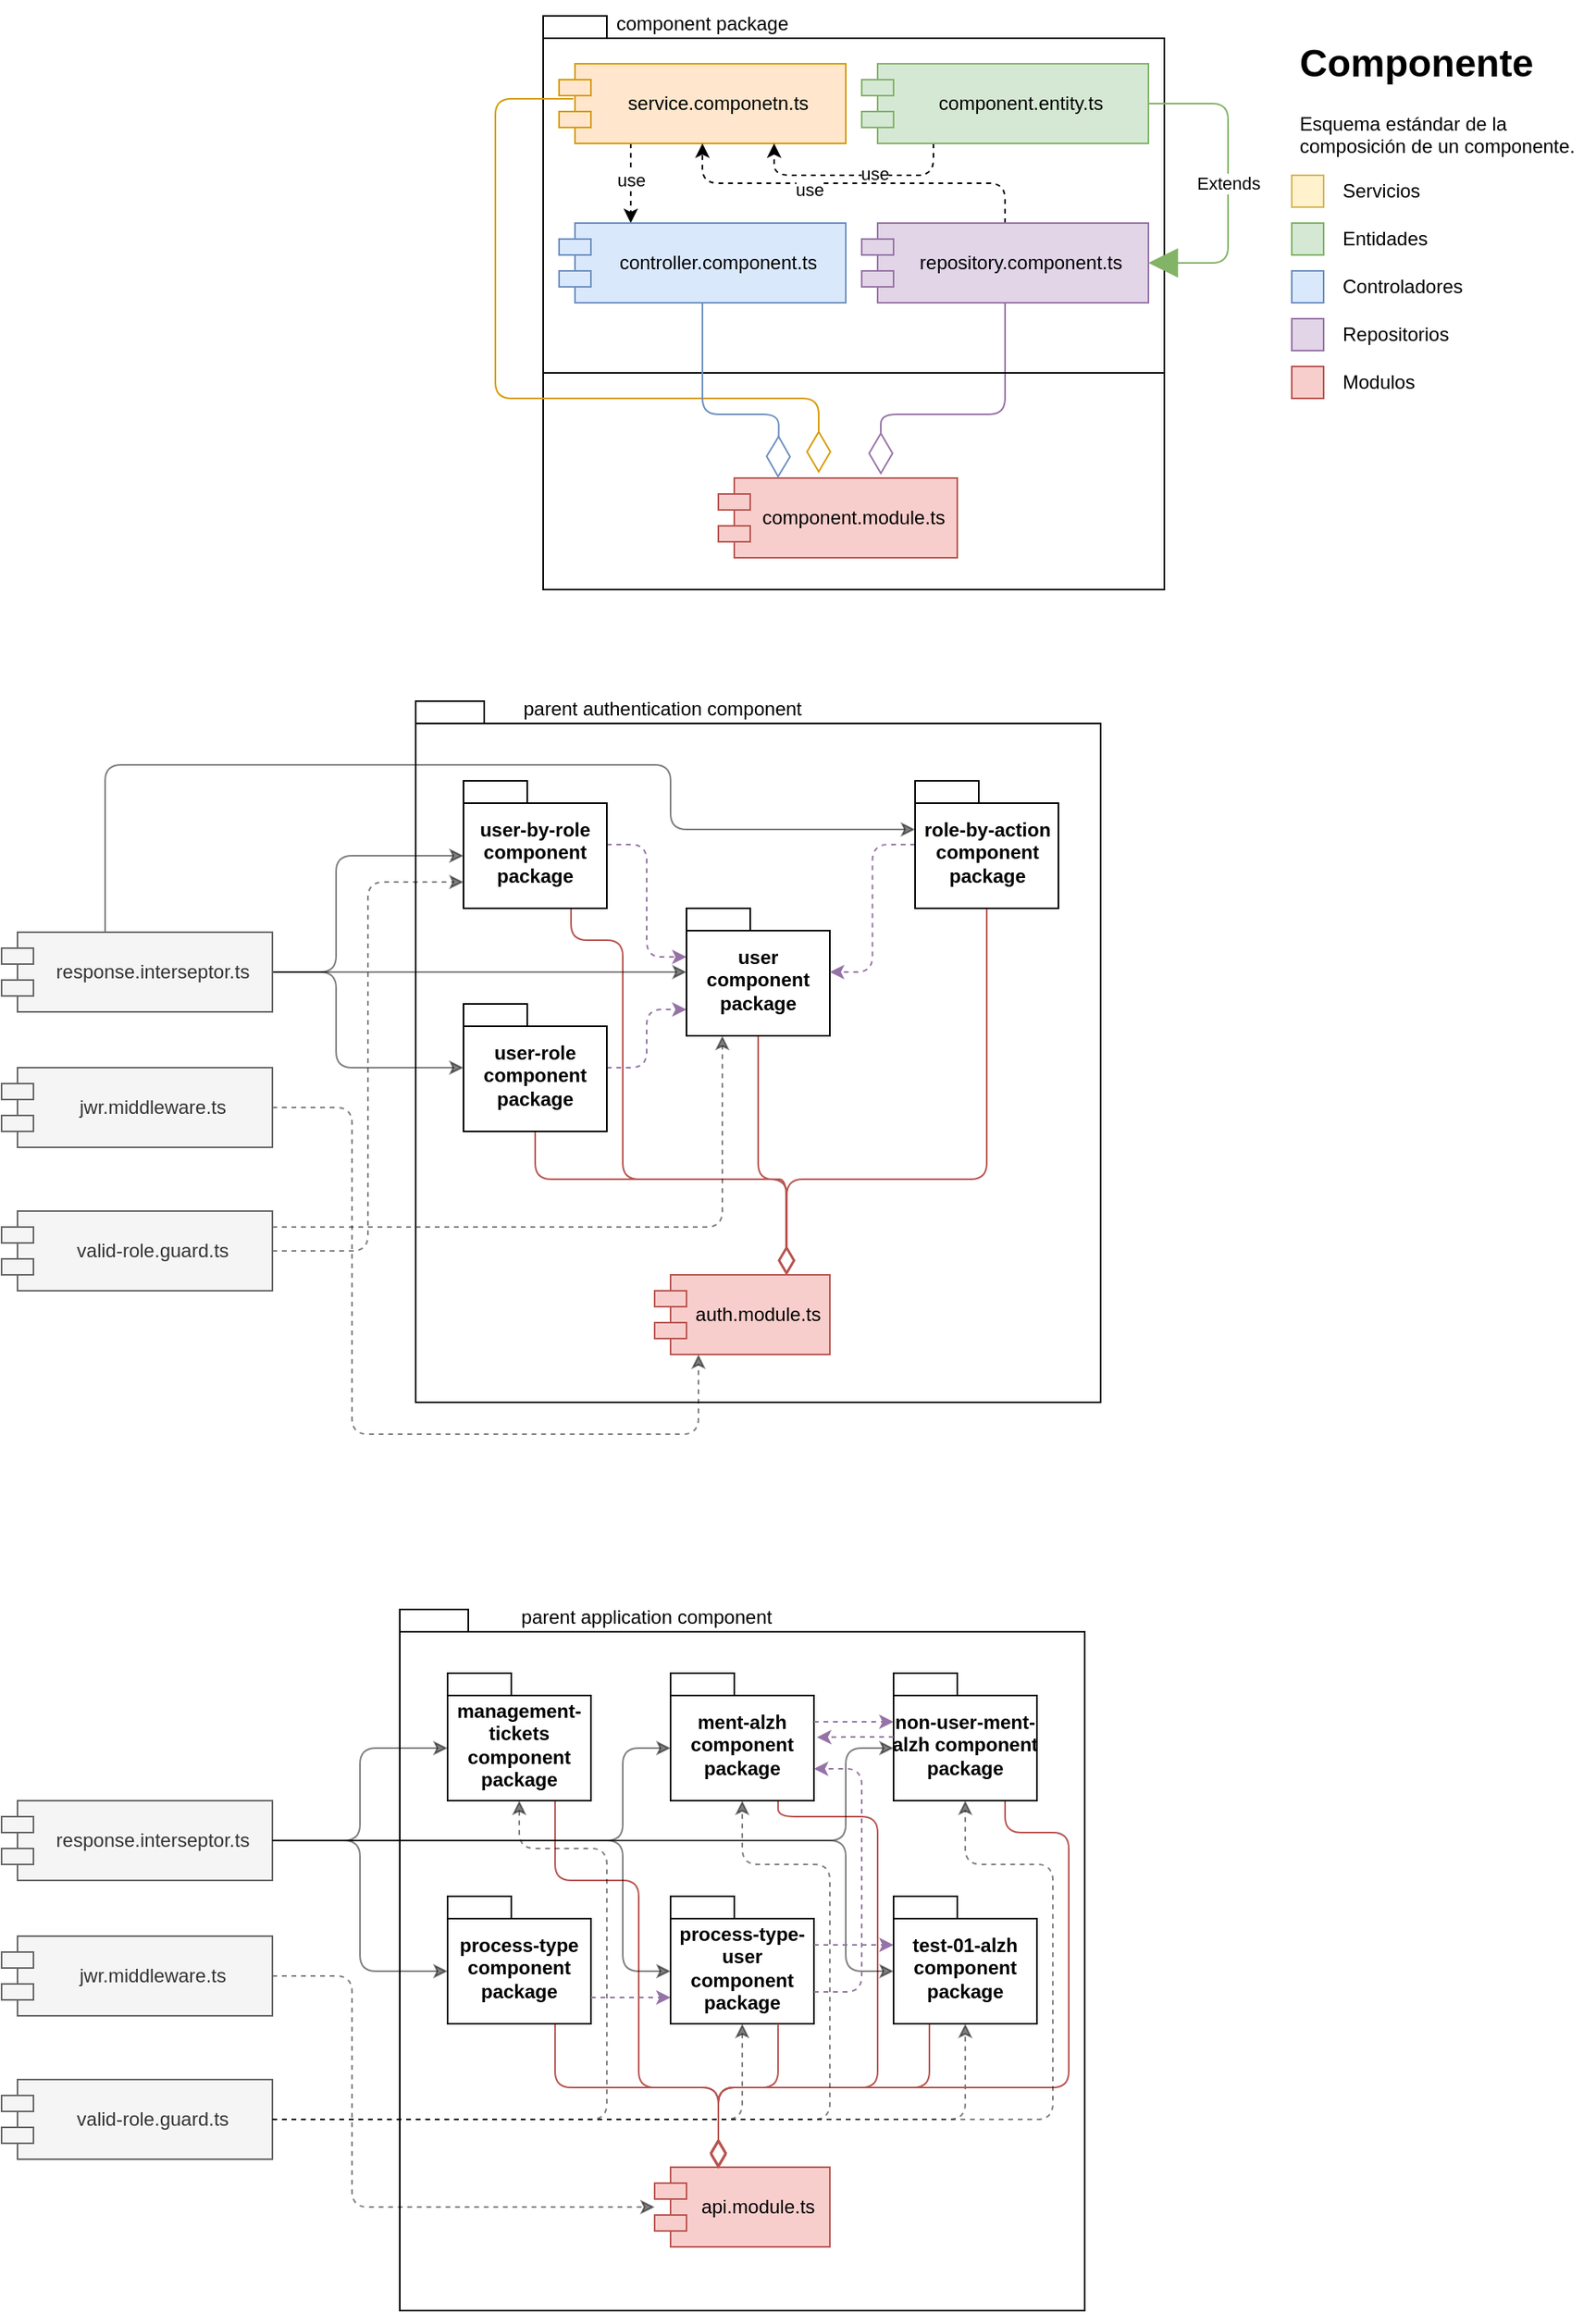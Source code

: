 <mxfile version="22.0.8" type="github">
  <diagram name="Page-1" id="3SnuVNbN8GcKIh2ZC8Z5">
    <mxGraphModel dx="2271" dy="855" grid="1" gridSize="10" guides="1" tooltips="1" connect="1" arrows="1" fold="1" page="1" pageScale="1" pageWidth="827" pageHeight="1169" math="0" shadow="0">
      <root>
        <mxCell id="0" />
        <mxCell id="1" parent="0" />
        <mxCell id="pO1jTsx1TpuLJ8HW07vw-2" value="" style="shape=folder;fontStyle=1;spacingTop=10;tabWidth=40;tabHeight=14;tabPosition=left;html=1;whiteSpace=wrap;" parent="1" vertex="1">
          <mxGeometry x="90" y="40" width="390" height="360" as="geometry" />
        </mxCell>
        <mxCell id="pO1jTsx1TpuLJ8HW07vw-17" style="edgeStyle=orthogonalEdgeStyle;rounded=0;orthogonalLoop=1;jettySize=auto;html=1;exitX=0.25;exitY=1;exitDx=0;exitDy=0;entryX=0.25;entryY=0;entryDx=0;entryDy=0;dashed=1;" parent="1" source="pO1jTsx1TpuLJ8HW07vw-3" target="pO1jTsx1TpuLJ8HW07vw-8" edge="1">
          <mxGeometry relative="1" as="geometry" />
        </mxCell>
        <mxCell id="pO1jTsx1TpuLJ8HW07vw-20" value="use" style="edgeLabel;html=1;align=center;verticalAlign=middle;resizable=0;points=[];" parent="pO1jTsx1TpuLJ8HW07vw-17" vertex="1" connectable="0">
          <mxGeometry x="-0.08" relative="1" as="geometry">
            <mxPoint as="offset" />
          </mxGeometry>
        </mxCell>
        <mxCell id="pO1jTsx1TpuLJ8HW07vw-3" value="service.componetn.ts" style="shape=module;align=left;spacingLeft=20;align=center;verticalAlign=middle;whiteSpace=wrap;html=1;fillColor=#ffe6cc;strokeColor=#d79b00;" parent="1" vertex="1">
          <mxGeometry x="100" y="70" width="180" height="50" as="geometry" />
        </mxCell>
        <mxCell id="pO1jTsx1TpuLJ8HW07vw-14" style="edgeStyle=orthogonalEdgeStyle;rounded=1;orthogonalLoop=1;jettySize=auto;html=1;exitX=0.05;exitY=0.44;exitDx=0;exitDy=0;entryX=0.42;entryY=-0.06;entryDx=0;entryDy=0;entryPerimeter=0;endSize=24;endArrow=diamondThin;endFill=0;exitPerimeter=0;fillColor=#ffe6cc;strokeColor=#d79b00;" parent="1" source="pO1jTsx1TpuLJ8HW07vw-3" target="pO1jTsx1TpuLJ8HW07vw-7" edge="1">
          <mxGeometry relative="1" as="geometry">
            <Array as="points">
              <mxPoint x="60" y="92" />
              <mxPoint x="60" y="280" />
              <mxPoint x="263" y="280" />
            </Array>
          </mxGeometry>
        </mxCell>
        <mxCell id="pO1jTsx1TpuLJ8HW07vw-18" style="edgeStyle=orthogonalEdgeStyle;rounded=1;orthogonalLoop=1;jettySize=auto;html=1;exitX=0.25;exitY=1;exitDx=0;exitDy=0;entryX=0.75;entryY=1;entryDx=0;entryDy=0;dashed=1;" parent="1" source="pO1jTsx1TpuLJ8HW07vw-5" target="pO1jTsx1TpuLJ8HW07vw-3" edge="1">
          <mxGeometry relative="1" as="geometry" />
        </mxCell>
        <mxCell id="pO1jTsx1TpuLJ8HW07vw-21" value="use" style="edgeLabel;html=1;align=center;verticalAlign=middle;resizable=0;points=[];" parent="pO1jTsx1TpuLJ8HW07vw-18" vertex="1" connectable="0">
          <mxGeometry x="-0.186" y="-1" relative="1" as="geometry">
            <mxPoint as="offset" />
          </mxGeometry>
        </mxCell>
        <mxCell id="pO1jTsx1TpuLJ8HW07vw-5" value="component.entity.ts" style="shape=module;align=left;spacingLeft=20;align=center;verticalAlign=middle;whiteSpace=wrap;html=1;fillColor=#d5e8d4;strokeColor=#82b366;" parent="1" vertex="1">
          <mxGeometry x="290" y="70" width="180" height="50" as="geometry" />
        </mxCell>
        <mxCell id="pO1jTsx1TpuLJ8HW07vw-15" style="edgeStyle=orthogonalEdgeStyle;rounded=1;orthogonalLoop=1;jettySize=auto;html=1;exitX=0.5;exitY=1;exitDx=0;exitDy=0;entryX=0.68;entryY=-0.04;entryDx=0;entryDy=0;entryPerimeter=0;endSize=24;endArrow=diamondThin;endFill=0;fillColor=#e1d5e7;strokeColor=#9673a6;" parent="1" source="pO1jTsx1TpuLJ8HW07vw-6" target="pO1jTsx1TpuLJ8HW07vw-7" edge="1">
          <mxGeometry relative="1" as="geometry">
            <Array as="points">
              <mxPoint x="380" y="290" />
              <mxPoint x="302" y="290" />
            </Array>
          </mxGeometry>
        </mxCell>
        <mxCell id="pO1jTsx1TpuLJ8HW07vw-16" style="edgeStyle=orthogonalEdgeStyle;rounded=1;orthogonalLoop=1;jettySize=auto;html=1;exitX=0.5;exitY=0;exitDx=0;exitDy=0;dashed=1;" parent="1" source="pO1jTsx1TpuLJ8HW07vw-6" target="pO1jTsx1TpuLJ8HW07vw-3" edge="1">
          <mxGeometry relative="1" as="geometry" />
        </mxCell>
        <mxCell id="pO1jTsx1TpuLJ8HW07vw-22" value="use" style="edgeLabel;html=1;align=center;verticalAlign=middle;resizable=0;points=[];" parent="pO1jTsx1TpuLJ8HW07vw-16" vertex="1" connectable="0">
          <mxGeometry x="0.233" y="4" relative="1" as="geometry">
            <mxPoint as="offset" />
          </mxGeometry>
        </mxCell>
        <mxCell id="pO1jTsx1TpuLJ8HW07vw-6" value="repository.component.ts" style="shape=module;align=left;spacingLeft=20;align=center;verticalAlign=middle;whiteSpace=wrap;html=1;fillColor=#e1d5e7;strokeColor=#9673a6;" parent="1" vertex="1">
          <mxGeometry x="290" y="170" width="180" height="50" as="geometry" />
        </mxCell>
        <mxCell id="pO1jTsx1TpuLJ8HW07vw-7" value="component.module.ts" style="shape=module;align=left;spacingLeft=20;align=center;verticalAlign=middle;whiteSpace=wrap;html=1;fillColor=#f8cecc;strokeColor=#b85450;" parent="1" vertex="1">
          <mxGeometry x="200" y="330" width="150" height="50" as="geometry" />
        </mxCell>
        <mxCell id="pO1jTsx1TpuLJ8HW07vw-8" value="controller.component.ts" style="shape=module;align=left;spacingLeft=20;align=center;verticalAlign=middle;whiteSpace=wrap;html=1;fillColor=#dae8fc;strokeColor=#6c8ebf;" parent="1" vertex="1">
          <mxGeometry x="100" y="170" width="180" height="50" as="geometry" />
        </mxCell>
        <mxCell id="pO1jTsx1TpuLJ8HW07vw-9" value="" style="line;strokeWidth=1;fillColor=none;align=left;verticalAlign=middle;spacingTop=-1;spacingLeft=3;spacingRight=3;rotatable=0;labelPosition=right;points=[];portConstraint=eastwest;strokeColor=inherit;" parent="1" vertex="1">
          <mxGeometry x="90" y="260" width="390" height="8" as="geometry" />
        </mxCell>
        <mxCell id="pO1jTsx1TpuLJ8HW07vw-12" value="Extends" style="endArrow=block;endSize=16;endFill=1;html=1;exitX=1;exitY=0.5;exitDx=0;exitDy=0;entryX=1;entryY=0.5;entryDx=0;entryDy=0;fillColor=#d5e8d4;strokeColor=#82b366;rounded=1;" parent="1" source="pO1jTsx1TpuLJ8HW07vw-5" target="pO1jTsx1TpuLJ8HW07vw-6" edge="1">
          <mxGeometry width="160" relative="1" as="geometry">
            <mxPoint x="240" y="410" as="sourcePoint" />
            <mxPoint x="350" y="430" as="targetPoint" />
            <Array as="points">
              <mxPoint x="520" y="95" />
              <mxPoint x="520" y="195" />
            </Array>
          </mxGeometry>
        </mxCell>
        <mxCell id="pO1jTsx1TpuLJ8HW07vw-13" value="" style="endArrow=diamondThin;endFill=0;endSize=24;html=1;rounded=1;exitX=0.5;exitY=1;exitDx=0;exitDy=0;entryX=0.25;entryY=0;entryDx=0;entryDy=0;fillColor=#dae8fc;strokeColor=#6c8ebf;" parent="1" source="pO1jTsx1TpuLJ8HW07vw-8" target="pO1jTsx1TpuLJ8HW07vw-7" edge="1">
          <mxGeometry width="160" relative="1" as="geometry">
            <mxPoint x="300" y="400" as="sourcePoint" />
            <mxPoint x="460" y="400" as="targetPoint" />
            <Array as="points">
              <mxPoint x="190" y="290" />
              <mxPoint x="238" y="290" />
            </Array>
          </mxGeometry>
        </mxCell>
        <mxCell id="pO1jTsx1TpuLJ8HW07vw-23" value="component package" style="text;html=1;strokeColor=none;fillColor=none;align=center;verticalAlign=middle;whiteSpace=wrap;rounded=0;" parent="1" vertex="1">
          <mxGeometry x="110" y="30" width="160" height="30" as="geometry" />
        </mxCell>
        <mxCell id="pO1jTsx1TpuLJ8HW07vw-24" value="&lt;h1&gt;Componente&lt;/h1&gt;&lt;p&gt;Esquema estándar de la composición de un componente.&lt;br&gt;&lt;/p&gt;" style="text;html=1;strokeColor=none;fillColor=none;spacing=5;spacingTop=-20;whiteSpace=wrap;overflow=hidden;rounded=0;" parent="1" vertex="1">
          <mxGeometry x="560" y="50" width="190" height="120" as="geometry" />
        </mxCell>
        <mxCell id="pO1jTsx1TpuLJ8HW07vw-25" value="" style="whiteSpace=wrap;html=1;aspect=fixed;fillColor=#fff2cc;strokeColor=#d6b656;" parent="1" vertex="1">
          <mxGeometry x="560" y="140" width="20" height="20" as="geometry" />
        </mxCell>
        <mxCell id="pO1jTsx1TpuLJ8HW07vw-26" value="" style="whiteSpace=wrap;html=1;aspect=fixed;fillColor=#d5e8d4;strokeColor=#82b366;" parent="1" vertex="1">
          <mxGeometry x="560" y="170" width="20" height="20" as="geometry" />
        </mxCell>
        <mxCell id="pO1jTsx1TpuLJ8HW07vw-27" value="" style="whiteSpace=wrap;html=1;aspect=fixed;fillColor=#dae8fc;strokeColor=#6c8ebf;" parent="1" vertex="1">
          <mxGeometry x="560" y="200" width="20" height="20" as="geometry" />
        </mxCell>
        <mxCell id="pO1jTsx1TpuLJ8HW07vw-28" value="" style="whiteSpace=wrap;html=1;aspect=fixed;fillColor=#e1d5e7;strokeColor=#9673a6;" parent="1" vertex="1">
          <mxGeometry x="560" y="230" width="20" height="20" as="geometry" />
        </mxCell>
        <mxCell id="pO1jTsx1TpuLJ8HW07vw-29" value="" style="whiteSpace=wrap;html=1;aspect=fixed;fillColor=#f8cecc;strokeColor=#b85450;" parent="1" vertex="1">
          <mxGeometry x="560" y="260" width="20" height="20" as="geometry" />
        </mxCell>
        <mxCell id="pO1jTsx1TpuLJ8HW07vw-30" value="Servicios" style="text;html=1;strokeColor=none;fillColor=none;align=left;verticalAlign=middle;whiteSpace=wrap;rounded=0;" parent="1" vertex="1">
          <mxGeometry x="590" y="135" width="60" height="30" as="geometry" />
        </mxCell>
        <mxCell id="pO1jTsx1TpuLJ8HW07vw-31" value="Entidades" style="text;html=1;strokeColor=none;fillColor=none;align=left;verticalAlign=middle;whiteSpace=wrap;rounded=0;" parent="1" vertex="1">
          <mxGeometry x="590" y="165" width="60" height="30" as="geometry" />
        </mxCell>
        <mxCell id="pO1jTsx1TpuLJ8HW07vw-33" value="Controladores" style="text;html=1;strokeColor=none;fillColor=none;align=left;verticalAlign=middle;whiteSpace=wrap;rounded=0;" parent="1" vertex="1">
          <mxGeometry x="590" y="195" width="80" height="30" as="geometry" />
        </mxCell>
        <mxCell id="pO1jTsx1TpuLJ8HW07vw-34" value="Repositorios" style="text;html=1;strokeColor=none;fillColor=none;align=left;verticalAlign=middle;whiteSpace=wrap;rounded=0;" parent="1" vertex="1">
          <mxGeometry x="590" y="225" width="90" height="30" as="geometry" />
        </mxCell>
        <mxCell id="pO1jTsx1TpuLJ8HW07vw-35" value="Modulos" style="text;html=1;strokeColor=none;fillColor=none;align=left;verticalAlign=middle;whiteSpace=wrap;rounded=0;" parent="1" vertex="1">
          <mxGeometry x="590" y="255" width="60" height="30" as="geometry" />
        </mxCell>
        <mxCell id="pO1jTsx1TpuLJ8HW07vw-36" value="" style="shape=folder;fontStyle=1;spacingTop=10;tabWidth=40;tabHeight=14;tabPosition=left;html=1;whiteSpace=wrap;" parent="1" vertex="1">
          <mxGeometry x="10" y="470" width="430" height="440" as="geometry" />
        </mxCell>
        <mxCell id="pO1jTsx1TpuLJ8HW07vw-38" value="auth.module.ts" style="shape=module;align=left;spacingLeft=20;align=center;verticalAlign=middle;whiteSpace=wrap;html=1;fillColor=#f8cecc;strokeColor=#b85450;" parent="1" vertex="1">
          <mxGeometry x="160" y="830" width="110" height="50" as="geometry" />
        </mxCell>
        <mxCell id="pO1jTsx1TpuLJ8HW07vw-42" value="parent authentication component" style="text;html=1;strokeColor=none;fillColor=none;align=center;verticalAlign=middle;whiteSpace=wrap;rounded=0;" parent="1" vertex="1">
          <mxGeometry x="70" y="460" width="190" height="30" as="geometry" />
        </mxCell>
        <mxCell id="pO1jTsx1TpuLJ8HW07vw-59" style="edgeStyle=orthogonalEdgeStyle;rounded=1;orthogonalLoop=1;jettySize=auto;html=1;entryX=0;entryY=0;entryDx=0;entryDy=30.5;entryPerimeter=0;dashed=1;fillColor=#e1d5e7;strokeColor=#9673a6;" parent="1" source="pO1jTsx1TpuLJ8HW07vw-43" target="pO1jTsx1TpuLJ8HW07vw-45" edge="1">
          <mxGeometry relative="1" as="geometry" />
        </mxCell>
        <mxCell id="pO1jTsx1TpuLJ8HW07vw-64" style="edgeStyle=orthogonalEdgeStyle;rounded=1;orthogonalLoop=1;jettySize=auto;html=1;exitX=0.75;exitY=1;exitDx=0;exitDy=0;exitPerimeter=0;endArrow=diamondThin;endFill=0;endSize=15;fillColor=#f8cecc;strokeColor=#b85450;entryX=0.75;entryY=0;entryDx=0;entryDy=0;" parent="1" source="pO1jTsx1TpuLJ8HW07vw-43" target="pO1jTsx1TpuLJ8HW07vw-38" edge="1">
          <mxGeometry relative="1" as="geometry">
            <Array as="points">
              <mxPoint x="108" y="620" />
              <mxPoint x="140" y="620" />
              <mxPoint x="140" y="770" />
              <mxPoint x="243" y="770" />
              <mxPoint x="243" y="830" />
            </Array>
          </mxGeometry>
        </mxCell>
        <mxCell id="pO1jTsx1TpuLJ8HW07vw-43" value="user-by-role component package" style="shape=folder;fontStyle=1;spacingTop=10;tabWidth=40;tabHeight=14;tabPosition=left;html=1;whiteSpace=wrap;" parent="1" vertex="1">
          <mxGeometry x="40" y="520" width="90" height="80" as="geometry" />
        </mxCell>
        <mxCell id="pO1jTsx1TpuLJ8HW07vw-60" style="edgeStyle=orthogonalEdgeStyle;rounded=1;orthogonalLoop=1;jettySize=auto;html=1;entryX=0;entryY=0;entryDx=0;entryDy=63.5;entryPerimeter=0;dashed=1;fillColor=#e1d5e7;strokeColor=#9673a6;" parent="1" source="pO1jTsx1TpuLJ8HW07vw-44" target="pO1jTsx1TpuLJ8HW07vw-45" edge="1">
          <mxGeometry relative="1" as="geometry" />
        </mxCell>
        <mxCell id="pO1jTsx1TpuLJ8HW07vw-61" style="edgeStyle=orthogonalEdgeStyle;rounded=1;orthogonalLoop=1;jettySize=auto;html=1;fillColor=#f8cecc;strokeColor=#b85450;endArrow=diamondThin;endFill=0;endSize=15;entryX=0.75;entryY=0;entryDx=0;entryDy=0;" parent="1" source="pO1jTsx1TpuLJ8HW07vw-44" target="pO1jTsx1TpuLJ8HW07vw-38" edge="1">
          <mxGeometry relative="1" as="geometry">
            <Array as="points">
              <mxPoint x="85" y="770" />
              <mxPoint x="243" y="770" />
              <mxPoint x="243" y="830" />
            </Array>
            <mxPoint x="240" y="830" as="targetPoint" />
          </mxGeometry>
        </mxCell>
        <mxCell id="pO1jTsx1TpuLJ8HW07vw-44" value="user-role component package" style="shape=folder;fontStyle=1;spacingTop=10;tabWidth=40;tabHeight=14;tabPosition=left;html=1;whiteSpace=wrap;" parent="1" vertex="1">
          <mxGeometry x="40" y="660" width="90" height="80" as="geometry" />
        </mxCell>
        <mxCell id="pO1jTsx1TpuLJ8HW07vw-63" style="edgeStyle=orthogonalEdgeStyle;rounded=1;orthogonalLoop=1;jettySize=auto;html=1;exitX=0.5;exitY=1;exitDx=0;exitDy=0;exitPerimeter=0;entryX=0.75;entryY=0;entryDx=0;entryDy=0;endArrow=diamondThin;endFill=0;endSize=15;fillColor=#f8cecc;strokeColor=#b85450;" parent="1" source="pO1jTsx1TpuLJ8HW07vw-45" target="pO1jTsx1TpuLJ8HW07vw-38" edge="1">
          <mxGeometry relative="1" as="geometry">
            <Array as="points">
              <mxPoint x="225" y="770" />
              <mxPoint x="242" y="770" />
            </Array>
          </mxGeometry>
        </mxCell>
        <mxCell id="pO1jTsx1TpuLJ8HW07vw-45" value="user component package" style="shape=folder;fontStyle=1;spacingTop=10;tabWidth=40;tabHeight=14;tabPosition=left;html=1;whiteSpace=wrap;" parent="1" vertex="1">
          <mxGeometry x="180" y="600" width="90" height="80" as="geometry" />
        </mxCell>
        <mxCell id="pO1jTsx1TpuLJ8HW07vw-58" style="edgeStyle=orthogonalEdgeStyle;rounded=1;orthogonalLoop=1;jettySize=auto;html=1;dashed=1;fillColor=#e1d5e7;strokeColor=#9673a6;" parent="1" source="pO1jTsx1TpuLJ8HW07vw-47" target="pO1jTsx1TpuLJ8HW07vw-45" edge="1">
          <mxGeometry relative="1" as="geometry" />
        </mxCell>
        <mxCell id="pO1jTsx1TpuLJ8HW07vw-62" style="edgeStyle=orthogonalEdgeStyle;rounded=1;orthogonalLoop=1;jettySize=auto;html=1;entryX=0.75;entryY=0;entryDx=0;entryDy=0;endArrow=diamondThin;endFill=0;endSize=15;fillColor=#f8cecc;strokeColor=#b85450;" parent="1" source="pO1jTsx1TpuLJ8HW07vw-47" target="pO1jTsx1TpuLJ8HW07vw-38" edge="1">
          <mxGeometry relative="1" as="geometry">
            <Array as="points">
              <mxPoint x="368" y="770" />
              <mxPoint x="243" y="770" />
              <mxPoint x="243" y="830" />
            </Array>
          </mxGeometry>
        </mxCell>
        <mxCell id="pO1jTsx1TpuLJ8HW07vw-47" value="role-by-action component package" style="shape=folder;fontStyle=1;spacingTop=10;tabWidth=40;tabHeight=14;tabPosition=left;html=1;whiteSpace=wrap;" parent="1" vertex="1">
          <mxGeometry x="323.5" y="520" width="90" height="80" as="geometry" />
        </mxCell>
        <mxCell id="pO1jTsx1TpuLJ8HW07vw-54" style="edgeStyle=orthogonalEdgeStyle;rounded=1;orthogonalLoop=1;jettySize=auto;html=1;entryX=0;entryY=0;entryDx=0;entryDy=47;entryPerimeter=0;opacity=50;" parent="1" source="pO1jTsx1TpuLJ8HW07vw-53" target="pO1jTsx1TpuLJ8HW07vw-43" edge="1">
          <mxGeometry relative="1" as="geometry">
            <Array as="points">
              <mxPoint x="-40" y="640" />
              <mxPoint x="-40" y="567" />
            </Array>
          </mxGeometry>
        </mxCell>
        <mxCell id="pO1jTsx1TpuLJ8HW07vw-55" style="edgeStyle=orthogonalEdgeStyle;rounded=1;orthogonalLoop=1;jettySize=auto;html=1;opacity=50;" parent="1" source="pO1jTsx1TpuLJ8HW07vw-53" target="pO1jTsx1TpuLJ8HW07vw-44" edge="1">
          <mxGeometry relative="1" as="geometry">
            <Array as="points">
              <mxPoint x="-40" y="640" />
              <mxPoint x="-40" y="700" />
            </Array>
          </mxGeometry>
        </mxCell>
        <mxCell id="pO1jTsx1TpuLJ8HW07vw-56" style="edgeStyle=orthogonalEdgeStyle;rounded=1;orthogonalLoop=1;jettySize=auto;html=1;opacity=50;" parent="1" source="pO1jTsx1TpuLJ8HW07vw-53" target="pO1jTsx1TpuLJ8HW07vw-45" edge="1">
          <mxGeometry relative="1" as="geometry">
            <Array as="points">
              <mxPoint x="-60" y="640" />
              <mxPoint x="-60" y="640" />
            </Array>
          </mxGeometry>
        </mxCell>
        <mxCell id="pO1jTsx1TpuLJ8HW07vw-57" style="edgeStyle=orthogonalEdgeStyle;rounded=1;orthogonalLoop=1;jettySize=auto;html=1;entryX=0;entryY=0;entryDx=0;entryDy=30.5;entryPerimeter=0;opacity=50;" parent="1" source="pO1jTsx1TpuLJ8HW07vw-53" target="pO1jTsx1TpuLJ8HW07vw-47" edge="1">
          <mxGeometry relative="1" as="geometry">
            <Array as="points">
              <mxPoint x="-185" y="510" />
              <mxPoint x="170" y="510" />
              <mxPoint x="170" y="551" />
            </Array>
          </mxGeometry>
        </mxCell>
        <mxCell id="pO1jTsx1TpuLJ8HW07vw-53" value="response.interseptor.ts" style="shape=module;align=left;spacingLeft=20;align=center;verticalAlign=middle;whiteSpace=wrap;html=1;fillColor=#f5f5f5;strokeColor=#666666;fontColor=#333333;" parent="1" vertex="1">
          <mxGeometry x="-250" y="615" width="170" height="50" as="geometry" />
        </mxCell>
        <mxCell id="pO1jTsx1TpuLJ8HW07vw-67" style="edgeStyle=orthogonalEdgeStyle;rounded=1;orthogonalLoop=1;jettySize=auto;html=1;exitX=1;exitY=0.5;exitDx=0;exitDy=0;entryX=0.25;entryY=1;entryDx=0;entryDy=0;dashed=1;opacity=50;" parent="1" source="pO1jTsx1TpuLJ8HW07vw-65" target="pO1jTsx1TpuLJ8HW07vw-38" edge="1">
          <mxGeometry relative="1" as="geometry">
            <Array as="points">
              <mxPoint x="-30" y="725" />
              <mxPoint x="-30" y="930" />
              <mxPoint x="188" y="930" />
            </Array>
          </mxGeometry>
        </mxCell>
        <mxCell id="pO1jTsx1TpuLJ8HW07vw-65" value="jwr.middleware.ts" style="shape=module;align=left;spacingLeft=20;align=center;verticalAlign=middle;whiteSpace=wrap;html=1;fillColor=#f5f5f5;fontColor=#333333;strokeColor=#666666;" parent="1" vertex="1">
          <mxGeometry x="-250" y="700" width="170" height="50" as="geometry" />
        </mxCell>
        <mxCell id="pO1jTsx1TpuLJ8HW07vw-69" style="edgeStyle=orthogonalEdgeStyle;rounded=1;orthogonalLoop=1;jettySize=auto;html=1;entryX=0.25;entryY=1;entryDx=0;entryDy=0;entryPerimeter=0;dashed=1;opacity=50;" parent="1" source="pO1jTsx1TpuLJ8HW07vw-68" target="pO1jTsx1TpuLJ8HW07vw-45" edge="1">
          <mxGeometry relative="1" as="geometry">
            <Array as="points">
              <mxPoint x="203" y="800" />
            </Array>
          </mxGeometry>
        </mxCell>
        <mxCell id="pO1jTsx1TpuLJ8HW07vw-70" style="edgeStyle=orthogonalEdgeStyle;rounded=1;orthogonalLoop=1;jettySize=auto;html=1;entryX=0;entryY=0;entryDx=0;entryDy=63.5;entryPerimeter=0;dashed=1;opacity=50;" parent="1" source="pO1jTsx1TpuLJ8HW07vw-68" target="pO1jTsx1TpuLJ8HW07vw-43" edge="1">
          <mxGeometry relative="1" as="geometry" />
        </mxCell>
        <mxCell id="pO1jTsx1TpuLJ8HW07vw-68" value="valid-role.guard.ts" style="shape=module;align=left;spacingLeft=20;align=center;verticalAlign=middle;whiteSpace=wrap;html=1;fillColor=#f5f5f5;fontColor=#333333;strokeColor=#666666;" parent="1" vertex="1">
          <mxGeometry x="-250" y="790" width="170" height="50" as="geometry" />
        </mxCell>
        <mxCell id="pO1jTsx1TpuLJ8HW07vw-71" value="" style="shape=folder;fontStyle=1;spacingTop=10;tabWidth=40;tabHeight=14;tabPosition=left;html=1;whiteSpace=wrap;" parent="1" vertex="1">
          <mxGeometry y="1040" width="430" height="440" as="geometry" />
        </mxCell>
        <mxCell id="pO1jTsx1TpuLJ8HW07vw-72" value="response.interseptor.ts" style="shape=module;align=left;spacingLeft=20;align=center;verticalAlign=middle;whiteSpace=wrap;html=1;fillColor=#f5f5f5;strokeColor=#666666;fontColor=#333333;" parent="1" vertex="1">
          <mxGeometry x="-250" y="1160" width="170" height="50" as="geometry" />
        </mxCell>
        <mxCell id="VqnanhZ_yknu34_rnHjb-3" style="edgeStyle=orthogonalEdgeStyle;rounded=1;orthogonalLoop=1;jettySize=auto;html=1;dashed=1;opacity=50;" edge="1" parent="1" source="pO1jTsx1TpuLJ8HW07vw-73" target="pO1jTsx1TpuLJ8HW07vw-76">
          <mxGeometry relative="1" as="geometry">
            <Array as="points">
              <mxPoint x="-30" y="1270" />
              <mxPoint x="-30" y="1415" />
            </Array>
          </mxGeometry>
        </mxCell>
        <mxCell id="pO1jTsx1TpuLJ8HW07vw-73" value="jwr.middleware.ts" style="shape=module;align=left;spacingLeft=20;align=center;verticalAlign=middle;whiteSpace=wrap;html=1;fillColor=#f5f5f5;fontColor=#333333;strokeColor=#666666;" parent="1" vertex="1">
          <mxGeometry x="-250" y="1245" width="170" height="50" as="geometry" />
        </mxCell>
        <mxCell id="VqnanhZ_yknu34_rnHjb-13" style="edgeStyle=orthogonalEdgeStyle;rounded=1;orthogonalLoop=1;jettySize=auto;html=1;dashed=1;opacity=50;" edge="1" parent="1" source="pO1jTsx1TpuLJ8HW07vw-74" target="pO1jTsx1TpuLJ8HW07vw-83">
          <mxGeometry relative="1" as="geometry" />
        </mxCell>
        <mxCell id="pO1jTsx1TpuLJ8HW07vw-74" value="valid-role.guard.ts" style="shape=module;align=left;spacingLeft=20;align=center;verticalAlign=middle;whiteSpace=wrap;html=1;fillColor=#f5f5f5;fontColor=#333333;strokeColor=#666666;" parent="1" vertex="1">
          <mxGeometry x="-250" y="1335" width="170" height="50" as="geometry" />
        </mxCell>
        <mxCell id="pO1jTsx1TpuLJ8HW07vw-76" value="api.module.ts" style="shape=module;align=left;spacingLeft=20;align=center;verticalAlign=middle;whiteSpace=wrap;html=1;fillColor=#f8cecc;strokeColor=#b85450;" parent="1" vertex="1">
          <mxGeometry x="160" y="1390" width="110" height="50" as="geometry" />
        </mxCell>
        <mxCell id="VqnanhZ_yknu34_rnHjb-29" style="edgeStyle=orthogonalEdgeStyle;rounded=1;orthogonalLoop=1;jettySize=auto;html=1;exitX=0.75;exitY=1;exitDx=0;exitDy=0;exitPerimeter=0;endSize=15;fillColor=#f8cecc;strokeColor=#b85450;endArrow=diamondThin;endFill=0;" edge="1" parent="1" source="pO1jTsx1TpuLJ8HW07vw-78">
          <mxGeometry relative="1" as="geometry">
            <mxPoint x="200" y="1390" as="targetPoint" />
            <Array as="points">
              <mxPoint x="98" y="1210" />
              <mxPoint x="150" y="1210" />
              <mxPoint x="150" y="1340" />
              <mxPoint x="200" y="1340" />
            </Array>
          </mxGeometry>
        </mxCell>
        <mxCell id="pO1jTsx1TpuLJ8HW07vw-78" value="management-tickets component package" style="shape=folder;fontStyle=1;spacingTop=10;tabWidth=40;tabHeight=14;tabPosition=left;html=1;whiteSpace=wrap;" parent="1" vertex="1">
          <mxGeometry x="30" y="1080" width="90" height="80" as="geometry" />
        </mxCell>
        <mxCell id="VqnanhZ_yknu34_rnHjb-31" style="edgeStyle=orthogonalEdgeStyle;rounded=1;orthogonalLoop=1;jettySize=auto;html=1;exitX=0.75;exitY=1;exitDx=0;exitDy=0;exitPerimeter=0;fillColor=#f8cecc;strokeColor=#b85450;endSize=15;endArrow=diamondThin;endFill=0;" edge="1" parent="1" source="pO1jTsx1TpuLJ8HW07vw-79">
          <mxGeometry relative="1" as="geometry">
            <mxPoint x="200" y="1390.762" as="targetPoint" />
            <Array as="points">
              <mxPoint x="238" y="1170" />
              <mxPoint x="300" y="1170" />
              <mxPoint x="300" y="1340" />
              <mxPoint x="200" y="1340" />
            </Array>
          </mxGeometry>
        </mxCell>
        <mxCell id="pO1jTsx1TpuLJ8HW07vw-79" value="ment-alzh component package" style="shape=folder;fontStyle=1;spacingTop=10;tabWidth=40;tabHeight=14;tabPosition=left;html=1;whiteSpace=wrap;" parent="1" vertex="1">
          <mxGeometry x="170" y="1080" width="90" height="80" as="geometry" />
        </mxCell>
        <mxCell id="VqnanhZ_yknu34_rnHjb-32" style="edgeStyle=orthogonalEdgeStyle;rounded=1;orthogonalLoop=1;jettySize=auto;html=1;fillColor=#f8cecc;strokeColor=#b85450;endSize=15;endArrow=diamondThin;endFill=0;" edge="1" parent="1" source="pO1jTsx1TpuLJ8HW07vw-80">
          <mxGeometry relative="1" as="geometry">
            <mxPoint x="200" y="1391.143" as="targetPoint" />
            <Array as="points">
              <mxPoint x="380" y="1180" />
              <mxPoint x="420" y="1180" />
              <mxPoint x="420" y="1340" />
              <mxPoint x="200" y="1340" />
            </Array>
          </mxGeometry>
        </mxCell>
        <mxCell id="pO1jTsx1TpuLJ8HW07vw-80" value="non-user-ment-alzh&amp;nbsp;component package" style="shape=folder;fontStyle=1;spacingTop=10;tabWidth=40;tabHeight=14;tabPosition=left;html=1;whiteSpace=wrap;" parent="1" vertex="1">
          <mxGeometry x="310" y="1080" width="90" height="80" as="geometry" />
        </mxCell>
        <mxCell id="VqnanhZ_yknu34_rnHjb-25" style="edgeStyle=orthogonalEdgeStyle;rounded=1;orthogonalLoop=1;jettySize=auto;html=1;exitX=0.75;exitY=1;exitDx=0;exitDy=0;exitPerimeter=0;endArrow=diamondThin;endFill=0;endSize=15;fillColor=#f8cecc;strokeColor=#b85450;" edge="1" parent="1" source="pO1jTsx1TpuLJ8HW07vw-81">
          <mxGeometry relative="1" as="geometry">
            <mxPoint x="200" y="1390" as="targetPoint" />
            <Array as="points">
              <mxPoint x="98" y="1340" />
              <mxPoint x="200" y="1340" />
              <mxPoint x="200" y="1390" />
            </Array>
          </mxGeometry>
        </mxCell>
        <mxCell id="pO1jTsx1TpuLJ8HW07vw-81" value="process-type component package" style="shape=folder;fontStyle=1;spacingTop=10;tabWidth=40;tabHeight=14;tabPosition=left;html=1;whiteSpace=wrap;" parent="1" vertex="1">
          <mxGeometry x="30" y="1220" width="90" height="80" as="geometry" />
        </mxCell>
        <mxCell id="pO1jTsx1TpuLJ8HW07vw-82" value="process-type-user component package" style="shape=folder;fontStyle=1;spacingTop=10;tabWidth=40;tabHeight=14;tabPosition=left;html=1;whiteSpace=wrap;" parent="1" vertex="1">
          <mxGeometry x="170" y="1220" width="90" height="80" as="geometry" />
        </mxCell>
        <mxCell id="VqnanhZ_yknu34_rnHjb-28" style="edgeStyle=orthogonalEdgeStyle;rounded=1;orthogonalLoop=1;jettySize=auto;html=1;exitX=0.25;exitY=1;exitDx=0;exitDy=0;exitPerimeter=0;endSize=15;endArrow=diamondThin;endFill=0;fillColor=#f8cecc;strokeColor=#b85450;" edge="1" parent="1" source="pO1jTsx1TpuLJ8HW07vw-83">
          <mxGeometry relative="1" as="geometry">
            <mxPoint x="200" y="1390" as="targetPoint" />
            <Array as="points">
              <mxPoint x="332" y="1340" />
              <mxPoint x="200" y="1340" />
            </Array>
          </mxGeometry>
        </mxCell>
        <mxCell id="pO1jTsx1TpuLJ8HW07vw-83" value="test-01-alzh component package" style="shape=folder;fontStyle=1;spacingTop=10;tabWidth=40;tabHeight=14;tabPosition=left;html=1;whiteSpace=wrap;" parent="1" vertex="1">
          <mxGeometry x="310" y="1220" width="90" height="80" as="geometry" />
        </mxCell>
        <mxCell id="VqnanhZ_yknu34_rnHjb-5" style="edgeStyle=orthogonalEdgeStyle;rounded=1;orthogonalLoop=1;jettySize=auto;html=1;entryX=0;entryY=0;entryDx=0;entryDy=47;entryPerimeter=0;opacity=50;" edge="1" parent="1" source="pO1jTsx1TpuLJ8HW07vw-72" target="pO1jTsx1TpuLJ8HW07vw-81">
          <mxGeometry relative="1" as="geometry" />
        </mxCell>
        <mxCell id="VqnanhZ_yknu34_rnHjb-6" style="edgeStyle=orthogonalEdgeStyle;rounded=1;orthogonalLoop=1;jettySize=auto;html=1;entryX=0;entryY=0;entryDx=0;entryDy=47;entryPerimeter=0;opacity=50;" edge="1" parent="1" source="pO1jTsx1TpuLJ8HW07vw-72" target="pO1jTsx1TpuLJ8HW07vw-78">
          <mxGeometry relative="1" as="geometry" />
        </mxCell>
        <mxCell id="VqnanhZ_yknu34_rnHjb-7" style="edgeStyle=orthogonalEdgeStyle;rounded=1;orthogonalLoop=1;jettySize=auto;html=1;entryX=0;entryY=0;entryDx=0;entryDy=47;entryPerimeter=0;opacity=50;" edge="1" parent="1" source="pO1jTsx1TpuLJ8HW07vw-72" target="pO1jTsx1TpuLJ8HW07vw-82">
          <mxGeometry relative="1" as="geometry">
            <Array as="points">
              <mxPoint x="140" y="1185" />
              <mxPoint x="140" y="1267" />
            </Array>
          </mxGeometry>
        </mxCell>
        <mxCell id="VqnanhZ_yknu34_rnHjb-8" style="edgeStyle=orthogonalEdgeStyle;rounded=1;orthogonalLoop=1;jettySize=auto;html=1;entryX=0;entryY=0;entryDx=0;entryDy=47;entryPerimeter=0;opacity=50;" edge="1" parent="1" source="pO1jTsx1TpuLJ8HW07vw-72" target="pO1jTsx1TpuLJ8HW07vw-79">
          <mxGeometry relative="1" as="geometry">
            <Array as="points">
              <mxPoint x="140" y="1185" />
              <mxPoint x="140" y="1127" />
            </Array>
          </mxGeometry>
        </mxCell>
        <mxCell id="VqnanhZ_yknu34_rnHjb-9" style="edgeStyle=orthogonalEdgeStyle;rounded=1;orthogonalLoop=1;jettySize=auto;html=1;entryX=0;entryY=0;entryDx=0;entryDy=47;entryPerimeter=0;opacity=50;" edge="1" parent="1" source="pO1jTsx1TpuLJ8HW07vw-72" target="pO1jTsx1TpuLJ8HW07vw-83">
          <mxGeometry relative="1" as="geometry">
            <Array as="points">
              <mxPoint x="280" y="1185" />
              <mxPoint x="280" y="1267" />
            </Array>
          </mxGeometry>
        </mxCell>
        <mxCell id="VqnanhZ_yknu34_rnHjb-10" style="edgeStyle=orthogonalEdgeStyle;rounded=1;orthogonalLoop=1;jettySize=auto;html=1;entryX=0;entryY=0;entryDx=0;entryDy=47;entryPerimeter=0;shadow=0;jumpStyle=none;opacity=50;" edge="1" parent="1" source="pO1jTsx1TpuLJ8HW07vw-72" target="pO1jTsx1TpuLJ8HW07vw-80">
          <mxGeometry relative="1" as="geometry">
            <Array as="points">
              <mxPoint x="280" y="1185" />
              <mxPoint x="280" y="1127" />
            </Array>
          </mxGeometry>
        </mxCell>
        <mxCell id="VqnanhZ_yknu34_rnHjb-12" style="edgeStyle=orthogonalEdgeStyle;rounded=1;orthogonalLoop=1;jettySize=auto;html=1;entryX=0.5;entryY=1;entryDx=0;entryDy=0;entryPerimeter=0;dashed=1;opacity=50;" edge="1" parent="1" source="pO1jTsx1TpuLJ8HW07vw-74" target="pO1jTsx1TpuLJ8HW07vw-82">
          <mxGeometry relative="1" as="geometry" />
        </mxCell>
        <mxCell id="VqnanhZ_yknu34_rnHjb-14" style="edgeStyle=orthogonalEdgeStyle;rounded=1;orthogonalLoop=1;jettySize=auto;html=1;entryX=0.5;entryY=1;entryDx=0;entryDy=0;entryPerimeter=0;dashed=1;opacity=50;" edge="1" parent="1" source="pO1jTsx1TpuLJ8HW07vw-74" target="pO1jTsx1TpuLJ8HW07vw-79">
          <mxGeometry relative="1" as="geometry">
            <Array as="points">
              <mxPoint x="270" y="1360" />
              <mxPoint x="270" y="1200" />
              <mxPoint x="215" y="1200" />
            </Array>
          </mxGeometry>
        </mxCell>
        <mxCell id="VqnanhZ_yknu34_rnHjb-15" style="edgeStyle=orthogonalEdgeStyle;rounded=1;orthogonalLoop=1;jettySize=auto;html=1;entryX=0.5;entryY=1;entryDx=0;entryDy=0;entryPerimeter=0;dashed=1;opacity=50;" edge="1" parent="1" source="pO1jTsx1TpuLJ8HW07vw-74" target="pO1jTsx1TpuLJ8HW07vw-80">
          <mxGeometry relative="1" as="geometry">
            <Array as="points">
              <mxPoint x="410" y="1360" />
              <mxPoint x="410" y="1200" />
              <mxPoint x="355" y="1200" />
            </Array>
          </mxGeometry>
        </mxCell>
        <mxCell id="VqnanhZ_yknu34_rnHjb-16" style="edgeStyle=orthogonalEdgeStyle;rounded=1;orthogonalLoop=1;jettySize=auto;html=1;entryX=0.5;entryY=1;entryDx=0;entryDy=0;entryPerimeter=0;dashed=1;opacity=50;" edge="1" parent="1" source="pO1jTsx1TpuLJ8HW07vw-74" target="pO1jTsx1TpuLJ8HW07vw-78">
          <mxGeometry relative="1" as="geometry">
            <Array as="points">
              <mxPoint x="130" y="1360" />
              <mxPoint x="130" y="1190" />
              <mxPoint x="75" y="1190" />
            </Array>
          </mxGeometry>
        </mxCell>
        <mxCell id="VqnanhZ_yknu34_rnHjb-18" style="edgeStyle=orthogonalEdgeStyle;rounded=0;orthogonalLoop=1;jettySize=auto;html=1;exitX=0;exitY=0;exitDx=90;exitDy=30.5;exitPerimeter=0;entryX=0;entryY=0;entryDx=0;entryDy=30.5;entryPerimeter=0;fillColor=#e1d5e7;strokeColor=#9673a6;dashed=1;" edge="1" parent="1" source="pO1jTsx1TpuLJ8HW07vw-82" target="pO1jTsx1TpuLJ8HW07vw-83">
          <mxGeometry relative="1" as="geometry" />
        </mxCell>
        <mxCell id="VqnanhZ_yknu34_rnHjb-20" style="edgeStyle=orthogonalEdgeStyle;rounded=1;orthogonalLoop=1;jettySize=auto;html=1;fillColor=#e1d5e7;strokeColor=#9673a6;dashed=1;" edge="1" parent="1" source="pO1jTsx1TpuLJ8HW07vw-82">
          <mxGeometry relative="1" as="geometry">
            <mxPoint x="260" y="1140" as="targetPoint" />
            <Array as="points">
              <mxPoint x="290" y="1280" />
              <mxPoint x="290" y="1140" />
              <mxPoint x="260" y="1140" />
            </Array>
          </mxGeometry>
        </mxCell>
        <mxCell id="VqnanhZ_yknu34_rnHjb-22" style="edgeStyle=orthogonalEdgeStyle;rounded=0;orthogonalLoop=1;jettySize=auto;html=1;exitX=0;exitY=0;exitDx=90;exitDy=63.5;exitPerimeter=0;entryX=0;entryY=0;entryDx=0;entryDy=63.5;entryPerimeter=0;fillColor=#e1d5e7;strokeColor=#9673a6;dashed=1;" edge="1" parent="1" source="pO1jTsx1TpuLJ8HW07vw-81" target="pO1jTsx1TpuLJ8HW07vw-82">
          <mxGeometry relative="1" as="geometry" />
        </mxCell>
        <mxCell id="VqnanhZ_yknu34_rnHjb-23" style="edgeStyle=orthogonalEdgeStyle;rounded=0;orthogonalLoop=1;jettySize=auto;html=1;exitX=0;exitY=0;exitDx=90;exitDy=30.5;exitPerimeter=0;entryX=0;entryY=0;entryDx=0;entryDy=30.5;entryPerimeter=0;fillColor=#e1d5e7;strokeColor=#9673a6;dashed=1;" edge="1" parent="1" source="pO1jTsx1TpuLJ8HW07vw-79" target="pO1jTsx1TpuLJ8HW07vw-80">
          <mxGeometry relative="1" as="geometry" />
        </mxCell>
        <mxCell id="VqnanhZ_yknu34_rnHjb-24" style="edgeStyle=orthogonalEdgeStyle;rounded=0;orthogonalLoop=1;jettySize=auto;html=1;entryX=1.021;entryY=0.503;entryDx=0;entryDy=0;entryPerimeter=0;fillColor=#e1d5e7;strokeColor=#9673a6;dashed=1;" edge="1" parent="1" source="pO1jTsx1TpuLJ8HW07vw-80" target="pO1jTsx1TpuLJ8HW07vw-79">
          <mxGeometry relative="1" as="geometry" />
        </mxCell>
        <mxCell id="VqnanhZ_yknu34_rnHjb-27" style="edgeStyle=orthogonalEdgeStyle;rounded=1;orthogonalLoop=1;jettySize=auto;html=1;exitX=0.75;exitY=1;exitDx=0;exitDy=0;exitPerimeter=0;endSize=15;fillColor=#f8cecc;strokeColor=#b85450;endArrow=diamondThin;endFill=0;" edge="1" parent="1" source="pO1jTsx1TpuLJ8HW07vw-82">
          <mxGeometry relative="1" as="geometry">
            <mxPoint x="200" y="1390" as="targetPoint" />
            <Array as="points">
              <mxPoint x="238" y="1340" />
              <mxPoint x="200" y="1340" />
            </Array>
          </mxGeometry>
        </mxCell>
        <mxCell id="VqnanhZ_yknu34_rnHjb-34" value="parent application component" style="text;html=1;strokeColor=none;fillColor=none;align=center;verticalAlign=middle;whiteSpace=wrap;rounded=0;" vertex="1" parent="1">
          <mxGeometry x="60" y="1030" width="190" height="30" as="geometry" />
        </mxCell>
      </root>
    </mxGraphModel>
  </diagram>
</mxfile>
